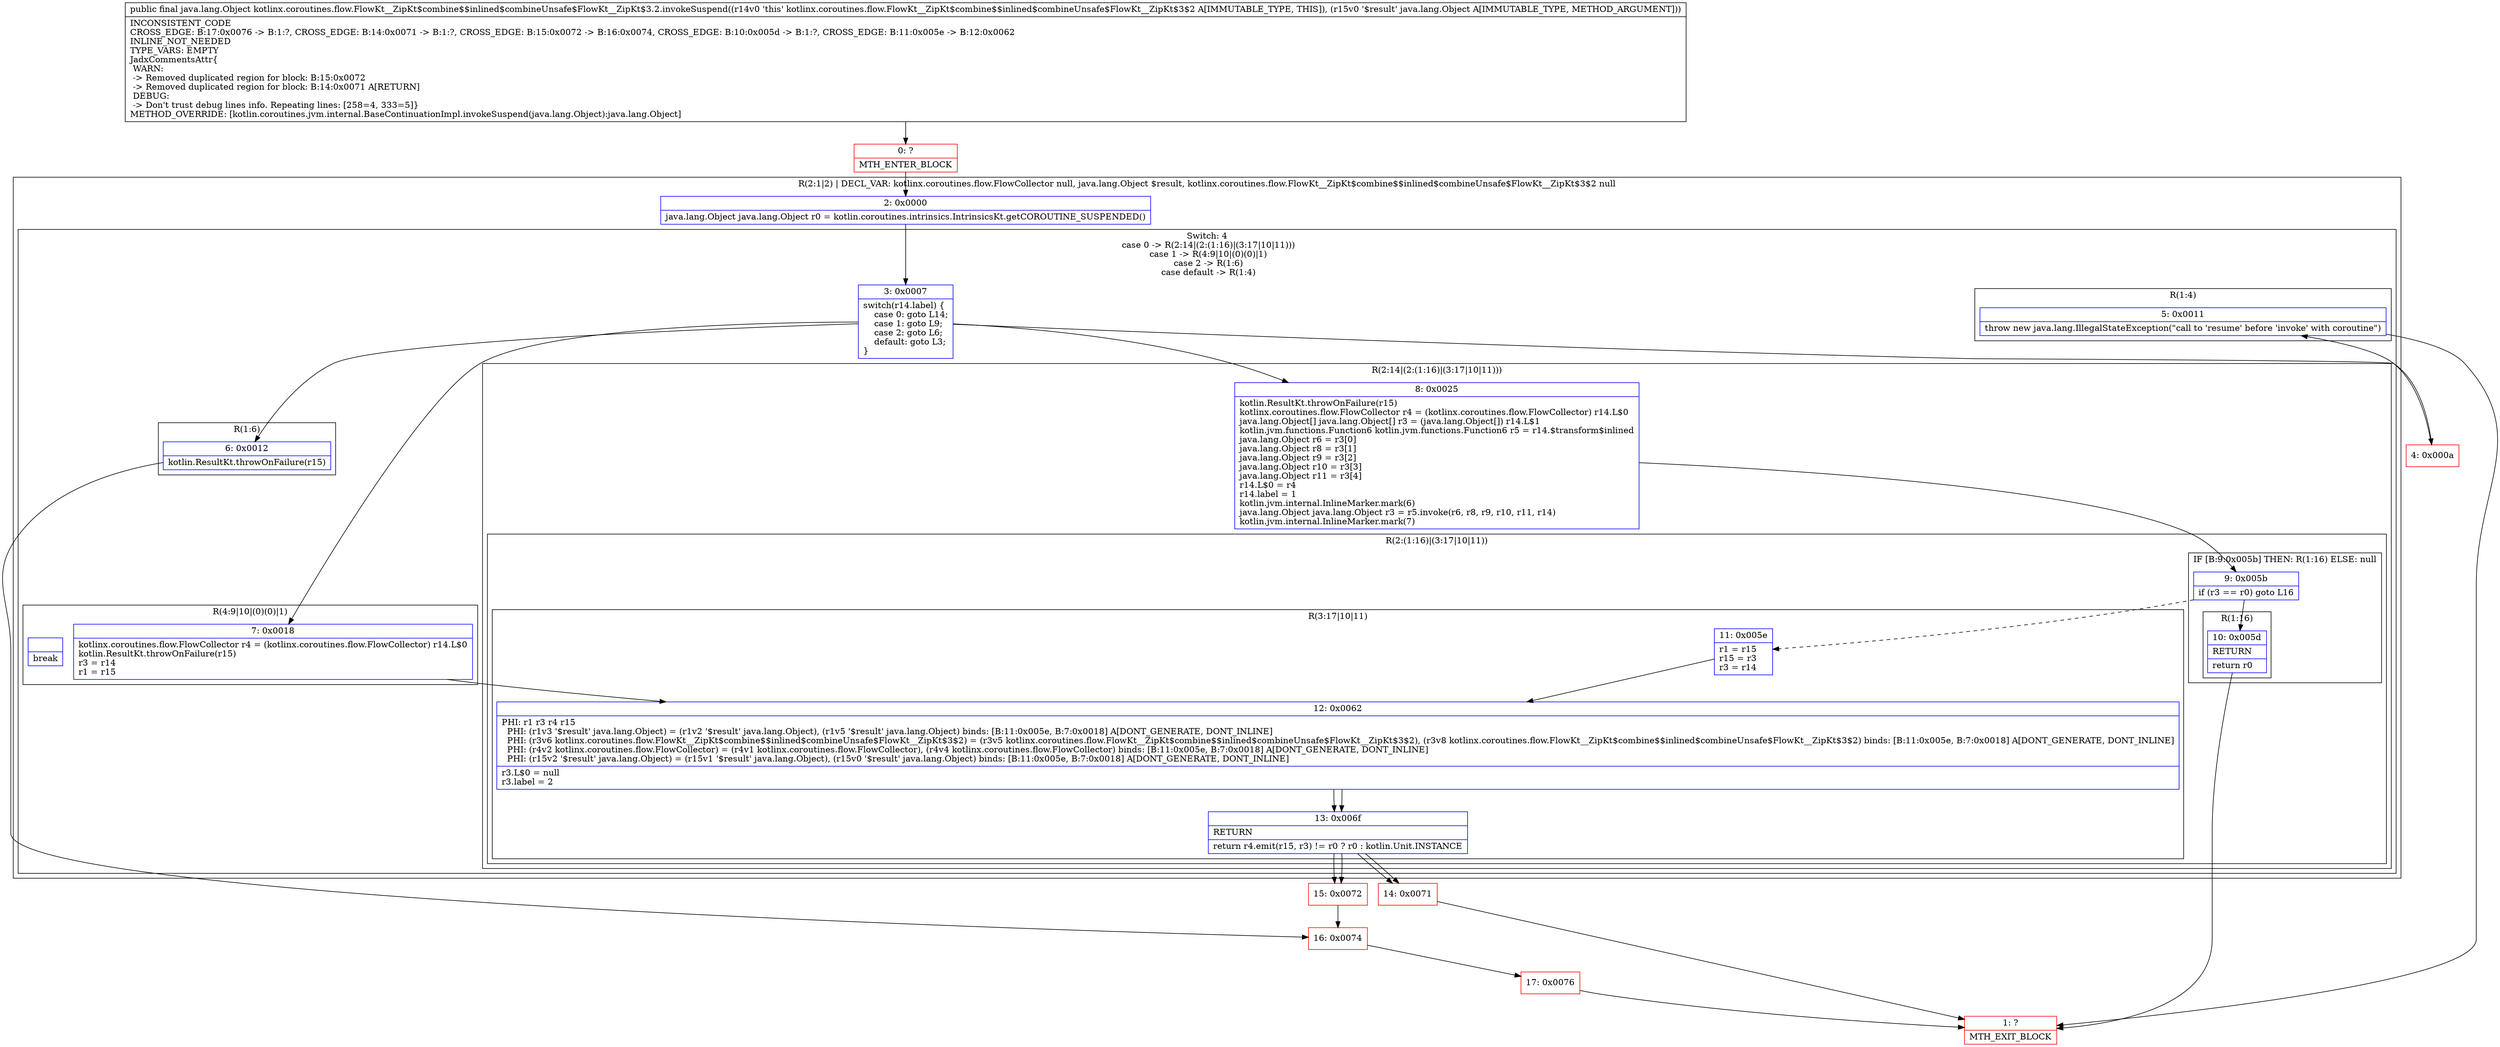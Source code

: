 digraph "CFG forkotlinx.coroutines.flow.FlowKt__ZipKt$combine$$inlined$combineUnsafe$FlowKt__ZipKt$3.2.invokeSuspend(Ljava\/lang\/Object;)Ljava\/lang\/Object;" {
subgraph cluster_Region_1505474991 {
label = "R(2:1|2) | DECL_VAR: kotlinx.coroutines.flow.FlowCollector null, java.lang.Object $result, kotlinx.coroutines.flow.FlowKt__ZipKt$combine$$inlined$combineUnsafe$FlowKt__ZipKt$3$2 null\l";
node [shape=record,color=blue];
Node_2 [shape=record,label="{2\:\ 0x0000|java.lang.Object java.lang.Object r0 = kotlin.coroutines.intrinsics.IntrinsicsKt.getCOROUTINE_SUSPENDED()\l}"];
subgraph cluster_SwitchRegion_2071946642 {
label = "Switch: 4
 case 0 -> R(2:14|(2:(1:16)|(3:17|10|11)))
 case 1 -> R(4:9|10|(0)(0)|1)
 case 2 -> R(1:6)
 case default -> R(1:4)";
node [shape=record,color=blue];
Node_3 [shape=record,label="{3\:\ 0x0007|switch(r14.label) \{\l    case 0: goto L14;\l    case 1: goto L9;\l    case 2: goto L6;\l    default: goto L3;\l\}\l}"];
subgraph cluster_Region_1262783737 {
label = "R(2:14|(2:(1:16)|(3:17|10|11)))";
node [shape=record,color=blue];
Node_8 [shape=record,label="{8\:\ 0x0025|kotlin.ResultKt.throwOnFailure(r15)\lkotlinx.coroutines.flow.FlowCollector r4 = (kotlinx.coroutines.flow.FlowCollector) r14.L$0\ljava.lang.Object[] java.lang.Object[] r3 = (java.lang.Object[]) r14.L$1\lkotlin.jvm.functions.Function6 kotlin.jvm.functions.Function6 r5 = r14.$transform$inlined\ljava.lang.Object r6 = r3[0]\ljava.lang.Object r8 = r3[1]\ljava.lang.Object r9 = r3[2]\ljava.lang.Object r10 = r3[3]\ljava.lang.Object r11 = r3[4]\lr14.L$0 = r4\lr14.label = 1\lkotlin.jvm.internal.InlineMarker.mark(6)\ljava.lang.Object java.lang.Object r3 = r5.invoke(r6, r8, r9, r10, r11, r14)\lkotlin.jvm.internal.InlineMarker.mark(7)\l}"];
subgraph cluster_Region_2010503420 {
label = "R(2:(1:16)|(3:17|10|11))";
node [shape=record,color=blue];
subgraph cluster_IfRegion_1139471386 {
label = "IF [B:9:0x005b] THEN: R(1:16) ELSE: null";
node [shape=record,color=blue];
Node_9 [shape=record,label="{9\:\ 0x005b|if (r3 == r0) goto L16\l}"];
subgraph cluster_Region_1314672068 {
label = "R(1:16)";
node [shape=record,color=blue];
Node_10 [shape=record,label="{10\:\ 0x005d|RETURN\l|return r0\l}"];
}
}
subgraph cluster_Region_1533560119 {
label = "R(3:17|10|11)";
node [shape=record,color=blue];
Node_11 [shape=record,label="{11\:\ 0x005e|r1 = r15\lr15 = r3\lr3 = r14\l}"];
Node_12 [shape=record,label="{12\:\ 0x0062|PHI: r1 r3 r4 r15 \l  PHI: (r1v3 '$result' java.lang.Object) = (r1v2 '$result' java.lang.Object), (r1v5 '$result' java.lang.Object) binds: [B:11:0x005e, B:7:0x0018] A[DONT_GENERATE, DONT_INLINE]\l  PHI: (r3v6 kotlinx.coroutines.flow.FlowKt__ZipKt$combine$$inlined$combineUnsafe$FlowKt__ZipKt$3$2) = (r3v5 kotlinx.coroutines.flow.FlowKt__ZipKt$combine$$inlined$combineUnsafe$FlowKt__ZipKt$3$2), (r3v8 kotlinx.coroutines.flow.FlowKt__ZipKt$combine$$inlined$combineUnsafe$FlowKt__ZipKt$3$2) binds: [B:11:0x005e, B:7:0x0018] A[DONT_GENERATE, DONT_INLINE]\l  PHI: (r4v2 kotlinx.coroutines.flow.FlowCollector) = (r4v1 kotlinx.coroutines.flow.FlowCollector), (r4v4 kotlinx.coroutines.flow.FlowCollector) binds: [B:11:0x005e, B:7:0x0018] A[DONT_GENERATE, DONT_INLINE]\l  PHI: (r15v2 '$result' java.lang.Object) = (r15v1 '$result' java.lang.Object), (r15v0 '$result' java.lang.Object) binds: [B:11:0x005e, B:7:0x0018] A[DONT_GENERATE, DONT_INLINE]\l|r3.L$0 = null\lr3.label = 2\l}"];
Node_13 [shape=record,label="{13\:\ 0x006f|RETURN\l|return r4.emit(r15, r3) != r0 ? r0 : kotlin.Unit.INSTANCE\l}"];
}
}
}
subgraph cluster_Region_1742395960 {
label = "R(4:9|10|(0)(0)|1)";
node [shape=record,color=blue];
Node_7 [shape=record,label="{7\:\ 0x0018|kotlinx.coroutines.flow.FlowCollector r4 = (kotlinx.coroutines.flow.FlowCollector) r14.L$0\lkotlin.ResultKt.throwOnFailure(r15)\lr3 = r14\lr1 = r15\l}"];
Node_12 [shape=record,label="{12\:\ 0x0062|PHI: r1 r3 r4 r15 \l  PHI: (r1v3 '$result' java.lang.Object) = (r1v2 '$result' java.lang.Object), (r1v5 '$result' java.lang.Object) binds: [B:11:0x005e, B:7:0x0018] A[DONT_GENERATE, DONT_INLINE]\l  PHI: (r3v6 kotlinx.coroutines.flow.FlowKt__ZipKt$combine$$inlined$combineUnsafe$FlowKt__ZipKt$3$2) = (r3v5 kotlinx.coroutines.flow.FlowKt__ZipKt$combine$$inlined$combineUnsafe$FlowKt__ZipKt$3$2), (r3v8 kotlinx.coroutines.flow.FlowKt__ZipKt$combine$$inlined$combineUnsafe$FlowKt__ZipKt$3$2) binds: [B:11:0x005e, B:7:0x0018] A[DONT_GENERATE, DONT_INLINE]\l  PHI: (r4v2 kotlinx.coroutines.flow.FlowCollector) = (r4v1 kotlinx.coroutines.flow.FlowCollector), (r4v4 kotlinx.coroutines.flow.FlowCollector) binds: [B:11:0x005e, B:7:0x0018] A[DONT_GENERATE, DONT_INLINE]\l  PHI: (r15v2 '$result' java.lang.Object) = (r15v1 '$result' java.lang.Object), (r15v0 '$result' java.lang.Object) binds: [B:11:0x005e, B:7:0x0018] A[DONT_GENERATE, DONT_INLINE]\l|r3.L$0 = null\lr3.label = 2\l}"];
subgraph cluster_IfRegion_1603991860 {
label = "IF [B:13:0x006f] THEN: R(0) ELSE: R(0)";
node [shape=record,color=blue];
Node_13 [shape=record,label="{13\:\ 0x006f|RETURN\l|return r4.emit(r15, r3) != r0 ? r0 : kotlin.Unit.INSTANCE\l}"];
subgraph cluster_Region_1975969511 {
label = "R(0)";
node [shape=record,color=blue];
}
subgraph cluster_Region_113767051 {
label = "R(0)";
node [shape=record,color=blue];
}
}
Node_InsnContainer_110384180 [shape=record,label="{|break\l}"];
}
subgraph cluster_Region_1600093730 {
label = "R(1:6)";
node [shape=record,color=blue];
Node_6 [shape=record,label="{6\:\ 0x0012|kotlin.ResultKt.throwOnFailure(r15)\l}"];
}
subgraph cluster_Region_493636336 {
label = "R(1:4)";
node [shape=record,color=blue];
Node_5 [shape=record,label="{5\:\ 0x0011|throw new java.lang.IllegalStateException(\"call to 'resume' before 'invoke' with coroutine\")\l}"];
}
}
}
Node_0 [shape=record,color=red,label="{0\:\ ?|MTH_ENTER_BLOCK\l}"];
Node_4 [shape=record,color=red,label="{4\:\ 0x000a}"];
Node_1 [shape=record,color=red,label="{1\:\ ?|MTH_EXIT_BLOCK\l}"];
Node_16 [shape=record,color=red,label="{16\:\ 0x0074}"];
Node_17 [shape=record,color=red,label="{17\:\ 0x0076}"];
Node_14 [shape=record,color=red,label="{14\:\ 0x0071}"];
Node_15 [shape=record,color=red,label="{15\:\ 0x0072}"];
MethodNode[shape=record,label="{public final java.lang.Object kotlinx.coroutines.flow.FlowKt__ZipKt$combine$$inlined$combineUnsafe$FlowKt__ZipKt$3.2.invokeSuspend((r14v0 'this' kotlinx.coroutines.flow.FlowKt__ZipKt$combine$$inlined$combineUnsafe$FlowKt__ZipKt$3$2 A[IMMUTABLE_TYPE, THIS]), (r15v0 '$result' java.lang.Object A[IMMUTABLE_TYPE, METHOD_ARGUMENT]))  | INCONSISTENT_CODE\lCROSS_EDGE: B:17:0x0076 \-\> B:1:?, CROSS_EDGE: B:14:0x0071 \-\> B:1:?, CROSS_EDGE: B:15:0x0072 \-\> B:16:0x0074, CROSS_EDGE: B:10:0x005d \-\> B:1:?, CROSS_EDGE: B:11:0x005e \-\> B:12:0x0062\lINLINE_NOT_NEEDED\lTYPE_VARS: EMPTY\lJadxCommentsAttr\{\l WARN: \l \-\> Removed duplicated region for block: B:15:0x0072 \l \-\> Removed duplicated region for block: B:14:0x0071 A[RETURN]\l DEBUG: \l \-\> Don't trust debug lines info. Repeating lines: [258=4, 333=5]\}\lMETHOD_OVERRIDE: [kotlin.coroutines.jvm.internal.BaseContinuationImpl.invokeSuspend(java.lang.Object):java.lang.Object]\l}"];
MethodNode -> Node_0;Node_2 -> Node_3;
Node_3 -> Node_4;
Node_3 -> Node_6;
Node_3 -> Node_7;
Node_3 -> Node_8;
Node_8 -> Node_9;
Node_9 -> Node_10;
Node_9 -> Node_11[style=dashed];
Node_10 -> Node_1;
Node_11 -> Node_12;
Node_12 -> Node_13;
Node_13 -> Node_14;
Node_13 -> Node_15;
Node_7 -> Node_12;
Node_12 -> Node_13;
Node_13 -> Node_14;
Node_13 -> Node_15;
Node_6 -> Node_16;
Node_5 -> Node_1;
Node_0 -> Node_2;
Node_4 -> Node_5;
Node_16 -> Node_17;
Node_17 -> Node_1;
Node_14 -> Node_1;
Node_15 -> Node_16;
}

